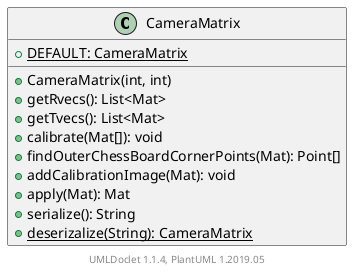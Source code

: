 @startuml

    class CameraMatrix [[CameraMatrix.html]] {
        {static} +DEFAULT: CameraMatrix
        +CameraMatrix(int, int)
        +getRvecs(): List<Mat>
        +getTvecs(): List<Mat>
        +calibrate(Mat[]): void
        +findOuterChessBoardCornerPoints(Mat): Point[]
        +addCalibrationImage(Mat): void
        +apply(Mat): Mat
        +serialize(): String
        {static} +deserizalize(String): CameraMatrix
    }


    center footer UMLDoclet 1.1.4, PlantUML 1.2019.05
@enduml
